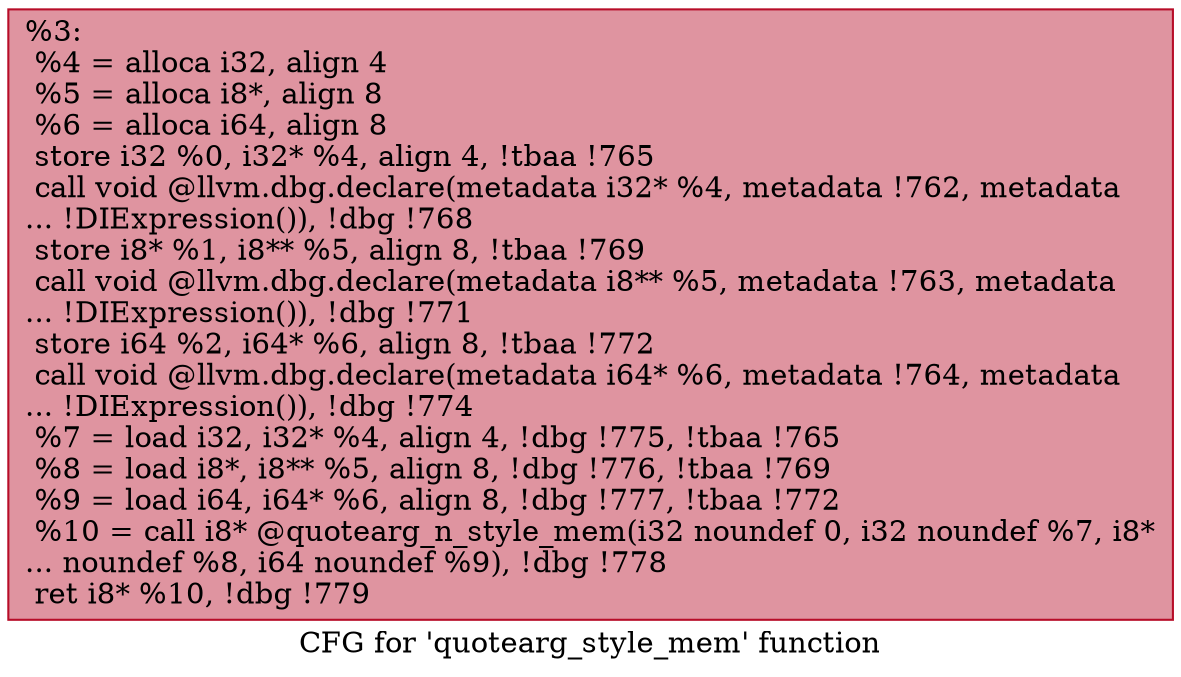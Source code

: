 digraph "CFG for 'quotearg_style_mem' function" {
	label="CFG for 'quotearg_style_mem' function";

	Node0x1242220 [shape=record,color="#b70d28ff", style=filled, fillcolor="#b70d2870",label="{%3:\l  %4 = alloca i32, align 4\l  %5 = alloca i8*, align 8\l  %6 = alloca i64, align 8\l  store i32 %0, i32* %4, align 4, !tbaa !765\l  call void @llvm.dbg.declare(metadata i32* %4, metadata !762, metadata\l... !DIExpression()), !dbg !768\l  store i8* %1, i8** %5, align 8, !tbaa !769\l  call void @llvm.dbg.declare(metadata i8** %5, metadata !763, metadata\l... !DIExpression()), !dbg !771\l  store i64 %2, i64* %6, align 8, !tbaa !772\l  call void @llvm.dbg.declare(metadata i64* %6, metadata !764, metadata\l... !DIExpression()), !dbg !774\l  %7 = load i32, i32* %4, align 4, !dbg !775, !tbaa !765\l  %8 = load i8*, i8** %5, align 8, !dbg !776, !tbaa !769\l  %9 = load i64, i64* %6, align 8, !dbg !777, !tbaa !772\l  %10 = call i8* @quotearg_n_style_mem(i32 noundef 0, i32 noundef %7, i8*\l... noundef %8, i64 noundef %9), !dbg !778\l  ret i8* %10, !dbg !779\l}"];
}
